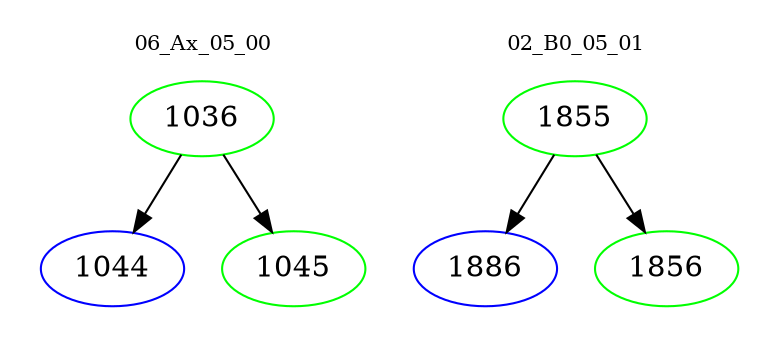 digraph{
subgraph cluster_0 {
color = white
label = "06_Ax_05_00";
fontsize=10;
T0_1036 [label="1036", color="green"]
T0_1036 -> T0_1044 [color="black"]
T0_1044 [label="1044", color="blue"]
T0_1036 -> T0_1045 [color="black"]
T0_1045 [label="1045", color="green"]
}
subgraph cluster_1 {
color = white
label = "02_B0_05_01";
fontsize=10;
T1_1855 [label="1855", color="green"]
T1_1855 -> T1_1886 [color="black"]
T1_1886 [label="1886", color="blue"]
T1_1855 -> T1_1856 [color="black"]
T1_1856 [label="1856", color="green"]
}
}
